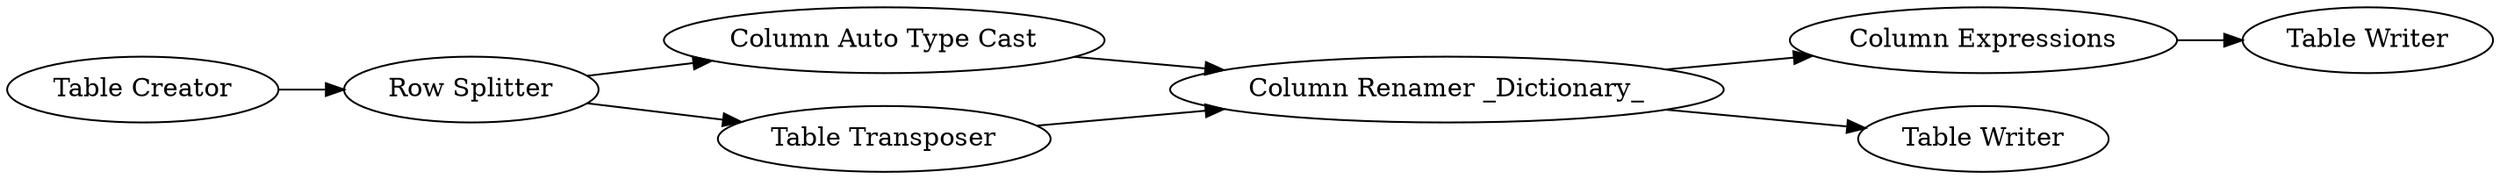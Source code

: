 digraph {
	1 [label="Table Creator"]
	2 [label="Row Splitter"]
	3 [label="Column Auto Type Cast"]
	4 [label="Column Renamer _Dictionary_"]
	5 [label="Table Transposer"]
	6 [label="Column Expressions"]
	7 [label="Table Writer"]
	8 [label="Table Writer"]
	1 -> 2
	2 -> 3
	2 -> 5
	3 -> 4
	4 -> 6
	4 -> 7
	5 -> 4
	6 -> 8
	rankdir=LR
}
